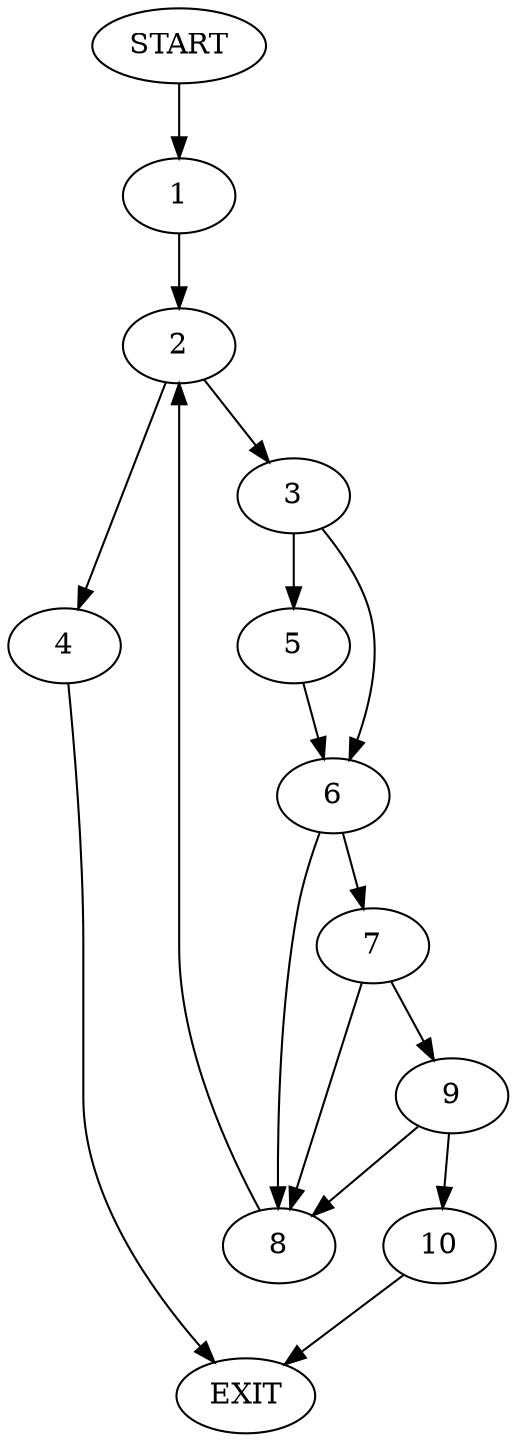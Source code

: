 digraph {
0 [label="START"]
11 [label="EXIT"]
0 -> 1
1 -> 2
2 -> 3
2 -> 4
3 -> 5
3 -> 6
4 -> 11
5 -> 6
6 -> 7
6 -> 8
7 -> 9
7 -> 8
8 -> 2
9 -> 8
9 -> 10
10 -> 11
}
